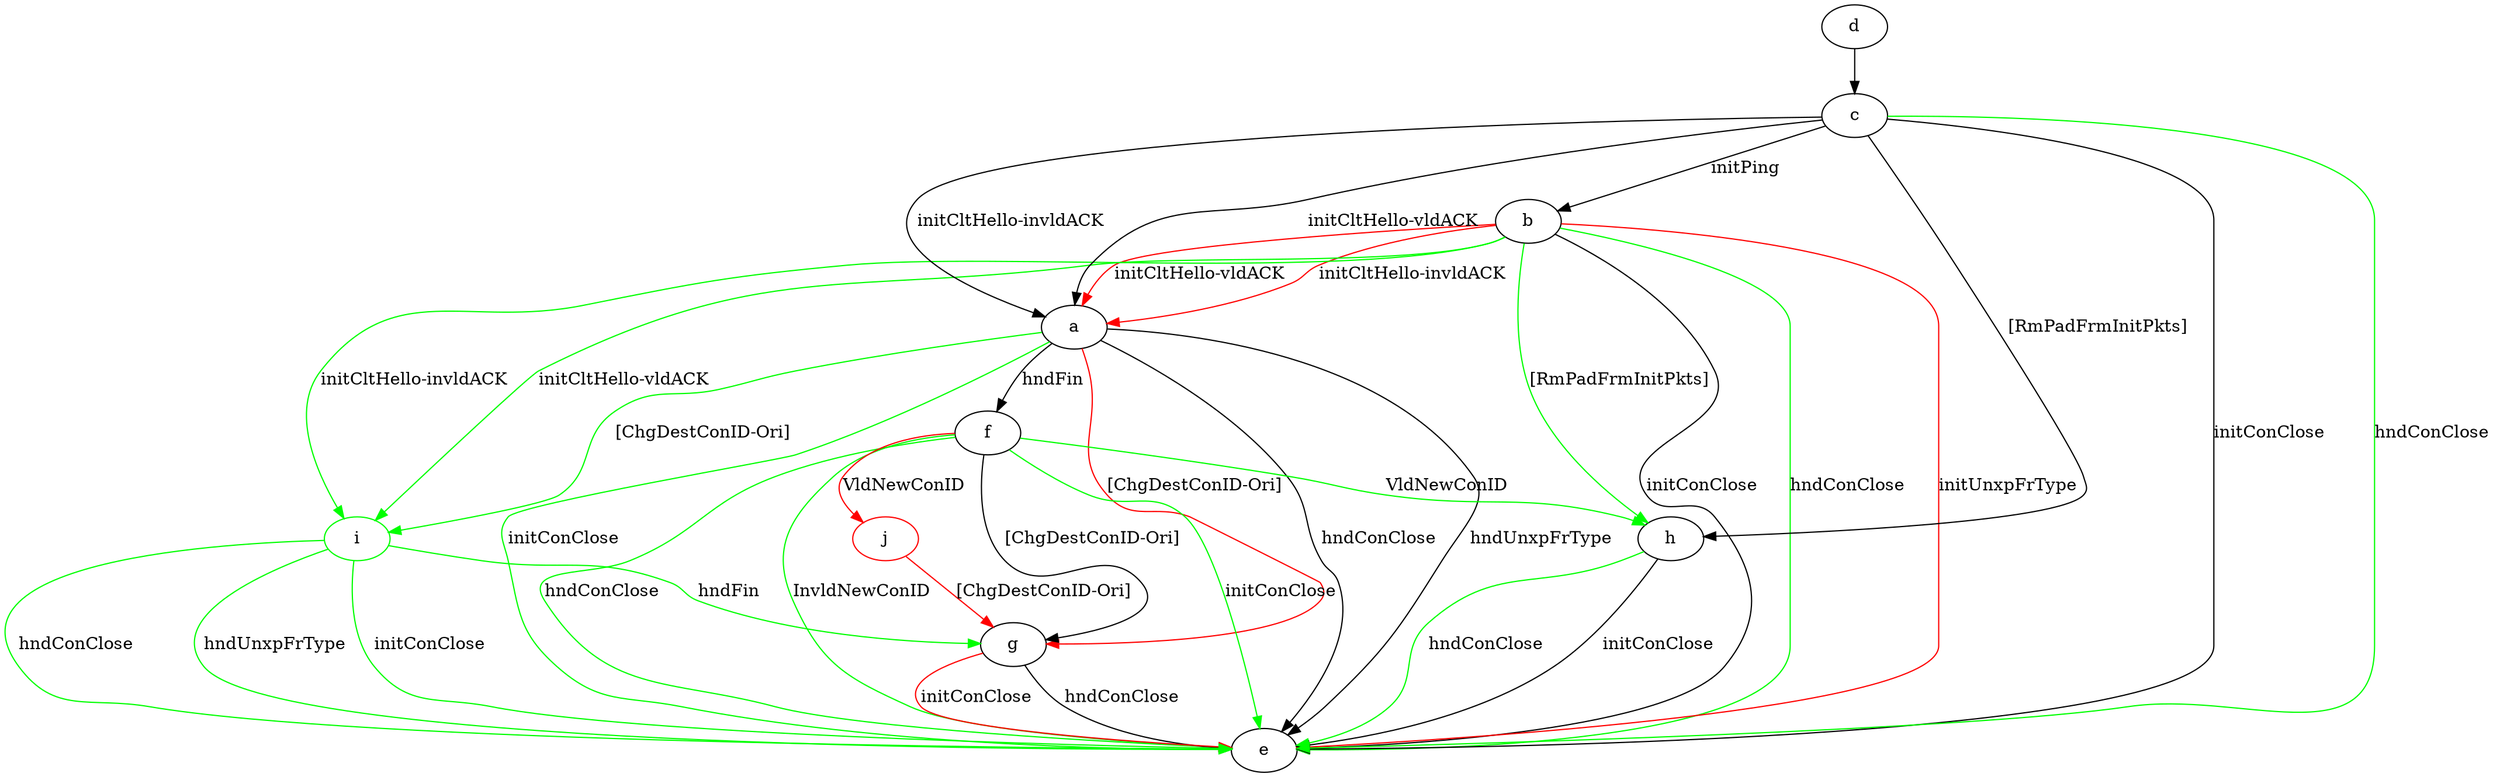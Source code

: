 digraph "" {
	a -> e	[key=0,
		label="hndConClose "];
	a -> e	[key=1,
		label="hndUnxpFrType "];
	a -> e	[key=2,
		color=green,
		label="initConClose "];
	a -> f	[key=0,
		label="hndFin "];
	a -> g	[key=0,
		color=red,
		label="[ChgDestConID-Ori] "];
	i	[color=green];
	a -> i	[key=0,
		color=green,
		label="[ChgDestConID-Ori] "];
	b -> a	[key=0,
		color=red,
		label="initCltHello-vldACK "];
	b -> a	[key=1,
		color=red,
		label="initCltHello-invldACK "];
	b -> e	[key=0,
		label="initConClose "];
	b -> e	[key=1,
		color=green,
		label="hndConClose "];
	b -> e	[key=2,
		color=red,
		label="initUnxpFrType "];
	b -> h	[key=0,
		color=green,
		label="[RmPadFrmInitPkts] "];
	b -> i	[key=0,
		color=green,
		label="initCltHello-vldACK "];
	b -> i	[key=1,
		color=green,
		label="initCltHello-invldACK "];
	c -> a	[key=0,
		label="initCltHello-vldACK "];
	c -> a	[key=1,
		label="initCltHello-invldACK "];
	c -> b	[key=0,
		label="initPing "];
	c -> e	[key=0,
		label="initConClose "];
	c -> e	[key=1,
		color=green,
		label="hndConClose "];
	c -> h	[key=0,
		label="[RmPadFrmInitPkts] "];
	d -> c	[key=0];
	f -> e	[key=0,
		color=green,
		label="initConClose "];
	f -> e	[key=1,
		color=green,
		label="hndConClose "];
	f -> e	[key=2,
		color=green,
		label="InvldNewConID "];
	f -> g	[key=0,
		label="[ChgDestConID-Ori] "];
	f -> h	[key=0,
		color=green,
		label="VldNewConID "];
	j	[color=red];
	f -> j	[key=0,
		color=red,
		label="VldNewConID "];
	g -> e	[key=0,
		label="hndConClose "];
	g -> e	[key=1,
		color=red,
		label="initConClose "];
	h -> e	[key=0,
		label="initConClose "];
	h -> e	[key=1,
		color=green,
		label="hndConClose "];
	i -> e	[key=0,
		color=green,
		label="initConClose "];
	i -> e	[key=1,
		color=green,
		label="hndConClose "];
	i -> e	[key=2,
		color=green,
		label="hndUnxpFrType "];
	i -> g	[key=0,
		color=green,
		label="hndFin "];
	j -> g	[key=0,
		color=red,
		label="[ChgDestConID-Ori] "];
}
